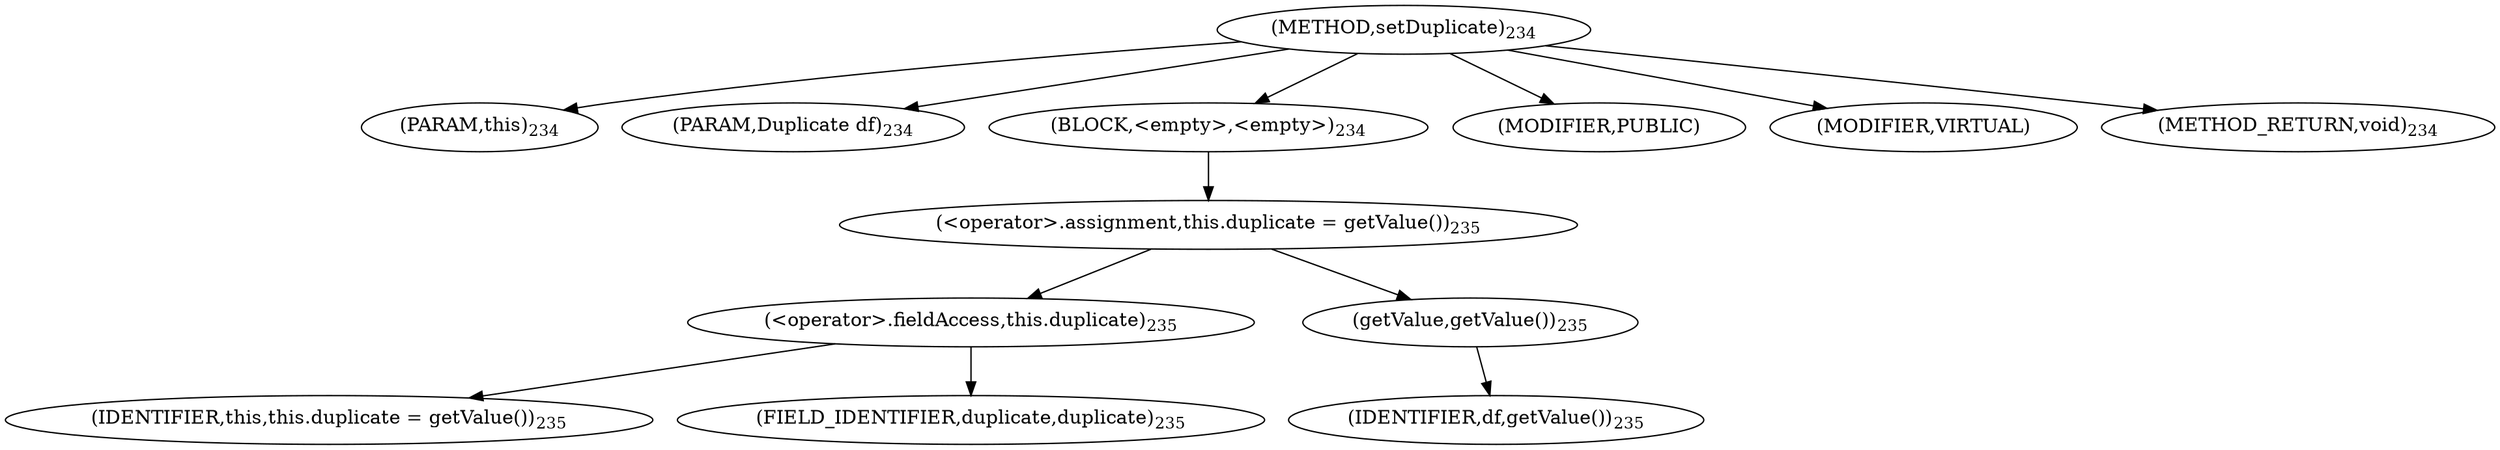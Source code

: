 digraph "setDuplicate" {  
"302" [label = <(METHOD,setDuplicate)<SUB>234</SUB>> ]
"303" [label = <(PARAM,this)<SUB>234</SUB>> ]
"304" [label = <(PARAM,Duplicate df)<SUB>234</SUB>> ]
"305" [label = <(BLOCK,&lt;empty&gt;,&lt;empty&gt;)<SUB>234</SUB>> ]
"306" [label = <(&lt;operator&gt;.assignment,this.duplicate = getValue())<SUB>235</SUB>> ]
"307" [label = <(&lt;operator&gt;.fieldAccess,this.duplicate)<SUB>235</SUB>> ]
"308" [label = <(IDENTIFIER,this,this.duplicate = getValue())<SUB>235</SUB>> ]
"309" [label = <(FIELD_IDENTIFIER,duplicate,duplicate)<SUB>235</SUB>> ]
"310" [label = <(getValue,getValue())<SUB>235</SUB>> ]
"311" [label = <(IDENTIFIER,df,getValue())<SUB>235</SUB>> ]
"312" [label = <(MODIFIER,PUBLIC)> ]
"313" [label = <(MODIFIER,VIRTUAL)> ]
"314" [label = <(METHOD_RETURN,void)<SUB>234</SUB>> ]
  "302" -> "303" 
  "302" -> "304" 
  "302" -> "305" 
  "302" -> "312" 
  "302" -> "313" 
  "302" -> "314" 
  "305" -> "306" 
  "306" -> "307" 
  "306" -> "310" 
  "307" -> "308" 
  "307" -> "309" 
  "310" -> "311" 
}
